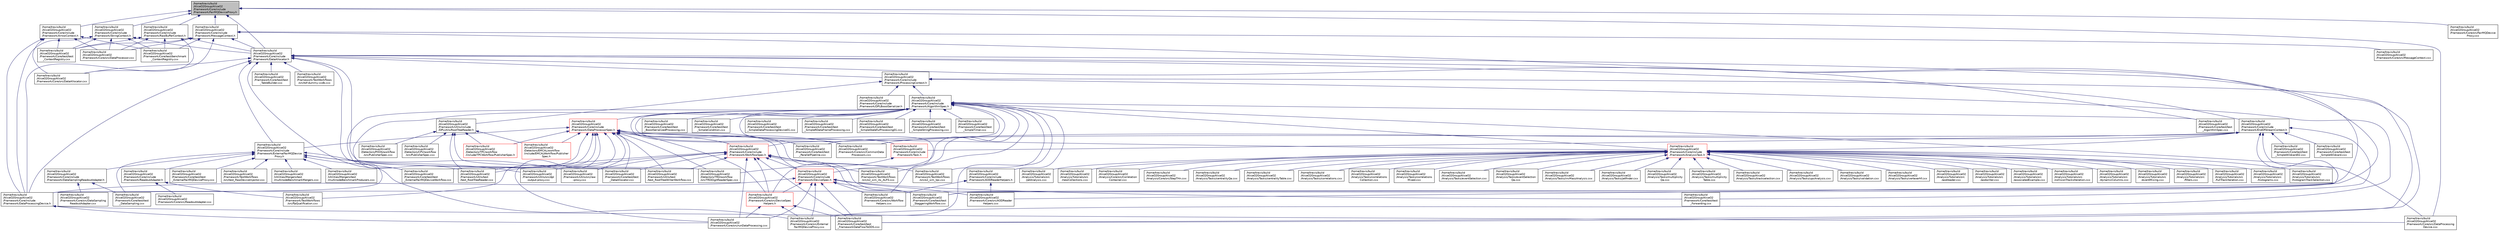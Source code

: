 digraph "/home/travis/build/AliceO2Group/AliceO2/Framework/Core/include/Framework/FairMQDeviceProxy.h"
{
 // INTERACTIVE_SVG=YES
  bgcolor="transparent";
  edge [fontname="Helvetica",fontsize="10",labelfontname="Helvetica",labelfontsize="10"];
  node [fontname="Helvetica",fontsize="10",shape=record];
  Node2 [label="/home/travis/build\l/AliceO2Group/AliceO2\l/Framework/Core/include\l/Framework/FairMQDeviceProxy.h",height=0.2,width=0.4,color="black", fillcolor="grey75", style="filled", fontcolor="black"];
  Node2 -> Node3 [dir="back",color="midnightblue",fontsize="10",style="solid",fontname="Helvetica"];
  Node3 [label="/home/travis/build\l/AliceO2Group/AliceO2\l/Framework/Core/include\l/Framework/ArrowContext.h",height=0.2,width=0.4,color="black",URL="$d8/da2/ArrowContext_8h.html"];
  Node3 -> Node4 [dir="back",color="midnightblue",fontsize="10",style="solid",fontname="Helvetica"];
  Node4 [label="/home/travis/build\l/AliceO2Group/AliceO2\l/Framework/Core/include\l/Framework/DataProcessingDevice.h",height=0.2,width=0.4,color="black",URL="$d3/d4b/DataProcessingDevice_8h.html"];
  Node4 -> Node5 [dir="back",color="midnightblue",fontsize="10",style="solid",fontname="Helvetica"];
  Node5 [label="/home/travis/build\l/AliceO2Group/AliceO2\l/Framework/Core/src/DataProcessing\lDevice.cxx",height=0.2,width=0.4,color="black",URL="$db/dac/DataProcessingDevice_8cxx.html"];
  Node4 -> Node6 [dir="back",color="midnightblue",fontsize="10",style="solid",fontname="Helvetica"];
  Node6 [label="/home/travis/build\l/AliceO2Group/AliceO2\l/Framework/Core/src/runDataProcessing.cxx",height=0.2,width=0.4,color="black",URL="$d7/d54/runDataProcessing_8cxx.html"];
  Node3 -> Node7 [dir="back",color="midnightblue",fontsize="10",style="solid",fontname="Helvetica"];
  Node7 [label="/home/travis/build\l/AliceO2Group/AliceO2\l/Framework/Core/src/DataAllocator.cxx",height=0.2,width=0.4,color="black",URL="$db/d9d/DataAllocator_8cxx.html"];
  Node3 -> Node8 [dir="back",color="midnightblue",fontsize="10",style="solid",fontname="Helvetica"];
  Node8 [label="/home/travis/build\l/AliceO2Group/AliceO2\l/Framework/Core/src/DataProcessor.cxx",height=0.2,width=0.4,color="black",URL="$dd/dd9/DataProcessor_8cxx.html"];
  Node3 -> Node9 [dir="back",color="midnightblue",fontsize="10",style="solid",fontname="Helvetica"];
  Node9 [label="/home/travis/build\l/AliceO2Group/AliceO2\l/Framework/Core/test/benchmark\l_ContextRegistry.cxx",height=0.2,width=0.4,color="black",URL="$d3/d5f/benchmark__ContextRegistry_8cxx.html"];
  Node3 -> Node10 [dir="back",color="midnightblue",fontsize="10",style="solid",fontname="Helvetica"];
  Node10 [label="/home/travis/build\l/AliceO2Group/AliceO2\l/Framework/Core/test/test\l_ContextRegistry.cxx",height=0.2,width=0.4,color="black",URL="$de/d6d/test__ContextRegistry_8cxx.html"];
  Node2 -> Node11 [dir="back",color="midnightblue",fontsize="10",style="solid",fontname="Helvetica"];
  Node11 [label="/home/travis/build\l/AliceO2Group/AliceO2\l/Framework/Core/include\l/Framework/DataAllocator.h",height=0.2,width=0.4,color="black",URL="$d1/d28/DataAllocator_8h.html"];
  Node11 -> Node4 [dir="back",color="midnightblue",fontsize="10",style="solid",fontname="Helvetica"];
  Node11 -> Node12 [dir="back",color="midnightblue",fontsize="10",style="solid",fontname="Helvetica"];
  Node12 [label="/home/travis/build\l/AliceO2Group/AliceO2\l/Framework/Core/include\l/Framework/ExternalFairMQDevice\lProxy.h",height=0.2,width=0.4,color="black",URL="$d6/d03/ExternalFairMQDeviceProxy_8h.html"];
  Node12 -> Node13 [dir="back",color="midnightblue",fontsize="10",style="solid",fontname="Helvetica"];
  Node13 [label="/home/travis/build\l/AliceO2Group/AliceO2\l/Framework/Core/include\l/Framework/DataSamplingReadoutAdapter.h",height=0.2,width=0.4,color="black",URL="$dc/dc8/DataSamplingReadoutAdapter_8h.html"];
  Node13 -> Node14 [dir="back",color="midnightblue",fontsize="10",style="solid",fontname="Helvetica"];
  Node14 [label="/home/travis/build\l/AliceO2Group/AliceO2\l/Framework/Core/src/DataSampling\lReadoutAdapter.cxx",height=0.2,width=0.4,color="black",URL="$dc/da2/DataSamplingReadoutAdapter_8cxx.html"];
  Node13 -> Node15 [dir="back",color="midnightblue",fontsize="10",style="solid",fontname="Helvetica"];
  Node15 [label="/home/travis/build\l/AliceO2Group/AliceO2\l/Framework/Core/test/test\l_DataSampling.cxx",height=0.2,width=0.4,color="black",URL="$d1/de8/test__DataSampling_8cxx.html"];
  Node12 -> Node16 [dir="back",color="midnightblue",fontsize="10",style="solid",fontname="Helvetica"];
  Node16 [label="/home/travis/build\l/AliceO2Group/AliceO2\l/Framework/Core/include\l/Framework/ReadoutAdapter.h",height=0.2,width=0.4,color="black",URL="$de/d43/ReadoutAdapter_8h.html"];
  Node16 -> Node17 [dir="back",color="midnightblue",fontsize="10",style="solid",fontname="Helvetica"];
  Node17 [label="/home/travis/build\l/AliceO2Group/AliceO2\l/Framework/Core/src/ReadoutAdapter.cxx",height=0.2,width=0.4,color="black",URL="$da/df2/ReadoutAdapter_8cxx.html"];
  Node16 -> Node18 [dir="back",color="midnightblue",fontsize="10",style="solid",fontname="Helvetica"];
  Node18 [label="/home/travis/build\l/AliceO2Group/AliceO2\l/Framework/TestWorkflows\l/src/flpQualification.cxx",height=0.2,width=0.4,color="black",URL="$db/d1a/flpQualification_8cxx.html"];
  Node12 -> Node19 [dir="back",color="midnightblue",fontsize="10",style="solid",fontname="Helvetica"];
  Node19 [label="/home/travis/build\l/AliceO2Group/AliceO2\l/Framework/Core/src/External\lFairMQDeviceProxy.cxx",height=0.2,width=0.4,color="black",URL="$dc/df3/ExternalFairMQDeviceProxy_8cxx.html"];
  Node12 -> Node15 [dir="back",color="midnightblue",fontsize="10",style="solid",fontname="Helvetica"];
  Node12 -> Node20 [dir="back",color="midnightblue",fontsize="10",style="solid",fontname="Helvetica"];
  Node20 [label="/home/travis/build\l/AliceO2Group/AliceO2\l/Framework/Core/test/test\l_ExternalFairMQDeviceProxy.cxx",height=0.2,width=0.4,color="black",URL="$d1/dd3/test__ExternalFairMQDeviceProxy_8cxx.html"];
  Node12 -> Node21 [dir="back",color="midnightblue",fontsize="10",style="solid",fontname="Helvetica"];
  Node21 [label="/home/travis/build\l/AliceO2Group/AliceO2\l/Framework/Core/test/test\l_ExternalFairMQDeviceWorkflow.cxx",height=0.2,width=0.4,color="black",URL="$d4/d00/test__ExternalFairMQDeviceWorkflow_8cxx.html"];
  Node12 -> Node22 [dir="back",color="midnightblue",fontsize="10",style="solid",fontname="Helvetica"];
  Node22 [label="/home/travis/build\l/AliceO2Group/AliceO2\l/Framework/TestWorkflows\l/src/test_RawDeviceInjector.cxx",height=0.2,width=0.4,color="black",URL="$da/d19/test__RawDeviceInjector_8cxx.html"];
  Node12 -> Node23 [dir="back",color="midnightblue",fontsize="10",style="solid",fontname="Helvetica"];
  Node23 [label="/home/travis/build\l/AliceO2Group/AliceO2\l/Framework/Utils/src/dpl\l-output-proxy.cxx",height=0.2,width=0.4,color="black",URL="$d6/d4b/dpl-output-proxy_8cxx.html"];
  Node12 -> Node24 [dir="back",color="midnightblue",fontsize="10",style="solid",fontname="Helvetica"];
  Node24 [label="/home/travis/build\l/AliceO2Group/AliceO2\l/Framework/Utils/src/raw\l-proxy.cxx",height=0.2,width=0.4,color="black",URL="$df/de6/raw-proxy_8cxx.html"];
  Node12 -> Node25 [dir="back",color="midnightblue",fontsize="10",style="solid",fontname="Helvetica"];
  Node25 [label="/home/travis/build\l/AliceO2Group/AliceO2\l/Utilities/Mergers/test\l/multinodeBenchmarkMergers.cxx",height=0.2,width=0.4,color="black",URL="$dc/dbc/multinodeBenchmarkMergers_8cxx.html",tooltip="This is a DPL workflow to run Mergers and an input proxy for benchmarks. "];
  Node12 -> Node26 [dir="back",color="midnightblue",fontsize="10",style="solid",fontname="Helvetica"];
  Node26 [label="/home/travis/build\l/AliceO2Group/AliceO2\l/Utilities/Mergers/test\l/multinodeBenchmarkProducers.cxx",height=0.2,width=0.4,color="black",URL="$d7/d5a/multinodeBenchmarkProducers_8cxx.html",tooltip="This is a DPL workflow with TH1 producers used to benchmark Mergers. "];
  Node11 -> Node27 [dir="back",color="midnightblue",fontsize="10",style="solid",fontname="Helvetica"];
  Node27 [label="/home/travis/build\l/AliceO2Group/AliceO2\l/Framework/Core/include\l/Framework/ProcessingContext.h",height=0.2,width=0.4,color="black",URL="$de/d6a/ProcessingContext_8h.html"];
  Node27 -> Node28 [dir="back",color="midnightblue",fontsize="10",style="solid",fontname="Helvetica"];
  Node28 [label="/home/travis/build\l/AliceO2Group/AliceO2\l/Framework/Core/include\l/Framework/AlgorithmSpec.h",height=0.2,width=0.4,color="black",URL="$d0/d14/AlgorithmSpec_8h.html"];
  Node28 -> Node29 [dir="back",color="midnightblue",fontsize="10",style="solid",fontname="Helvetica"];
  Node29 [label="/home/travis/build\l/AliceO2Group/AliceO2\l/Framework/Core/include\l/Framework/AnalysisTask.h",height=0.2,width=0.4,color="red",URL="$d6/d57/AnalysisTask_8h.html"];
  Node29 -> Node30 [dir="back",color="midnightblue",fontsize="10",style="solid",fontname="Helvetica"];
  Node30 [label="/home/travis/build\l/AliceO2Group/AliceO2\l/Analysis/Core/src/Correlation\lContainer.cxx",height=0.2,width=0.4,color="black",URL="$dc/def/CorrelationContainer_8cxx.html"];
  Node29 -> Node31 [dir="back",color="midnightblue",fontsize="10",style="solid",fontname="Helvetica"];
  Node31 [label="/home/travis/build\l/AliceO2Group/AliceO2\l/Analysis/Core/src/StepTHn.cxx",height=0.2,width=0.4,color="black",URL="$d9/dae/StepTHn_8cxx.html"];
  Node29 -> Node32 [dir="back",color="midnightblue",fontsize="10",style="solid",fontname="Helvetica"];
  Node32 [label="/home/travis/build\l/AliceO2Group/AliceO2\l/Analysis/Tasks/centralityQa.cxx",height=0.2,width=0.4,color="black",URL="$d5/d75/centralityQa_8cxx.html"];
  Node29 -> Node33 [dir="back",color="midnightblue",fontsize="10",style="solid",fontname="Helvetica"];
  Node33 [label="/home/travis/build\l/AliceO2Group/AliceO2\l/Analysis/Tasks/centralityTable.cxx",height=0.2,width=0.4,color="black",URL="$de/d41/centralityTable_8cxx.html"];
  Node29 -> Node34 [dir="back",color="midnightblue",fontsize="10",style="solid",fontname="Helvetica"];
  Node34 [label="/home/travis/build\l/AliceO2Group/AliceO2\l/Analysis/Tasks/correlations.cxx",height=0.2,width=0.4,color="black",URL="$d9/d61/correlations_8cxx.html"];
  Node29 -> Node35 [dir="back",color="midnightblue",fontsize="10",style="solid",fontname="Helvetica"];
  Node35 [label="/home/travis/build\l/AliceO2Group/AliceO2\l/Analysis/Tasks/correlations\lCollection.cxx",height=0.2,width=0.4,color="black",URL="$df/d59/correlationsCollection_8cxx.html"];
  Node29 -> Node36 [dir="back",color="midnightblue",fontsize="10",style="solid",fontname="Helvetica"];
  Node36 [label="/home/travis/build\l/AliceO2Group/AliceO2\l/Analysis/Tasks/correlations\lMixed.cxx",height=0.2,width=0.4,color="black",URL="$d4/d39/correlationsMixed_8cxx.html"];
  Node29 -> Node37 [dir="back",color="midnightblue",fontsize="10",style="solid",fontname="Helvetica"];
  Node37 [label="/home/travis/build\l/AliceO2Group/AliceO2\l/Analysis/Tasks/eventSelection.cxx",height=0.2,width=0.4,color="black",URL="$d9/df1/eventSelection_8cxx.html"];
  Node29 -> Node38 [dir="back",color="midnightblue",fontsize="10",style="solid",fontname="Helvetica"];
  Node38 [label="/home/travis/build\l/AliceO2Group/AliceO2\l/Analysis/Tasks/eventSelection\lQa.cxx",height=0.2,width=0.4,color="black",URL="$dd/d91/eventSelectionQa_8cxx.html"];
  Node29 -> Node39 [dir="back",color="midnightblue",fontsize="10",style="solid",fontname="Helvetica"];
  Node39 [label="/home/travis/build\l/AliceO2Group/AliceO2\l/Analysis/Tasks/invMassAnalysis.cxx",height=0.2,width=0.4,color="black",URL="$d3/db8/invMassAnalysis_8cxx.html"];
  Node29 -> Node40 [dir="back",color="midnightblue",fontsize="10",style="solid",fontname="Helvetica"];
  Node40 [label="/home/travis/build\l/AliceO2Group/AliceO2\l/Analysis/Tasks/jetfinder.cxx",height=0.2,width=0.4,color="black",URL="$d2/dc6/jetfinder_8cxx.html"];
  Node29 -> Node41 [dir="back",color="midnightblue",fontsize="10",style="solid",fontname="Helvetica"];
  Node41 [label="/home/travis/build\l/AliceO2Group/AliceO2\l/Analysis/Tasks/multiplicity\lQa.cxx",height=0.2,width=0.4,color="black",URL="$d3/d6a/multiplicityQa_8cxx.html"];
  Node29 -> Node42 [dir="back",color="midnightblue",fontsize="10",style="solid",fontname="Helvetica"];
  Node42 [label="/home/travis/build\l/AliceO2Group/AliceO2\l/Analysis/Tasks/multiplicity\lTable.cxx",height=0.2,width=0.4,color="black",URL="$d4/d23/multiplicityTable_8cxx.html"];
  Node29 -> Node43 [dir="back",color="midnightblue",fontsize="10",style="solid",fontname="Helvetica"];
  Node43 [label="/home/travis/build\l/AliceO2Group/AliceO2\l/Analysis/Tasks/trackselection.cxx",height=0.2,width=0.4,color="black",URL="$db/d90/trackselection_8cxx.html"];
  Node29 -> Node44 [dir="back",color="midnightblue",fontsize="10",style="solid",fontname="Helvetica"];
  Node44 [label="/home/travis/build\l/AliceO2Group/AliceO2\l/Analysis/Tasks/upcAnalysis.cxx",height=0.2,width=0.4,color="black",URL="$d2/d9d/upcAnalysis_8cxx.html"];
  Node29 -> Node45 [dir="back",color="midnightblue",fontsize="10",style="solid",fontname="Helvetica"];
  Node45 [label="/home/travis/build\l/AliceO2Group/AliceO2\l/Analysis/Tasks/validation.cxx",height=0.2,width=0.4,color="black",URL="$dd/d1b/validation_8cxx.html"];
  Node29 -> Node46 [dir="back",color="midnightblue",fontsize="10",style="solid",fontname="Helvetica"];
  Node46 [label="/home/travis/build\l/AliceO2Group/AliceO2\l/Analysis/Tasks/vertexerhf.cxx",height=0.2,width=0.4,color="black",URL="$de/d5e/vertexerhf_8cxx.html"];
  Node29 -> Node47 [dir="back",color="midnightblue",fontsize="10",style="solid",fontname="Helvetica"];
  Node47 [label="/home/travis/build\l/AliceO2Group/AliceO2\l/Analysis/Tutorials/src\l/aodreader.cxx",height=0.2,width=0.4,color="black",URL="$dd/d00/aodreader_8cxx.html"];
  Node29 -> Node48 [dir="back",color="midnightblue",fontsize="10",style="solid",fontname="Helvetica"];
  Node48 [label="/home/travis/build\l/AliceO2Group/AliceO2\l/Analysis/Tutorials/src\l/aodwriter.cxx",height=0.2,width=0.4,color="black",URL="$d0/dee/aodwriter_8cxx.html"];
  Node29 -> Node49 [dir="back",color="midnightblue",fontsize="10",style="solid",fontname="Helvetica"];
  Node49 [label="/home/travis/build\l/AliceO2Group/AliceO2\l/Analysis/Tutorials/src\l/associatedExample.cxx",height=0.2,width=0.4,color="black",URL="$d6/dcb/associatedExample_8cxx.html"];
  Node29 -> Node50 [dir="back",color="midnightblue",fontsize="10",style="solid",fontname="Helvetica"];
  Node50 [label="/home/travis/build\l/AliceO2Group/AliceO2\l/Analysis/Tutorials/src\l/collisionTracksIteration.cxx",height=0.2,width=0.4,color="black",URL="$d4/dd5/collisionTracksIteration_8cxx.html"];
  Node29 -> Node51 [dir="back",color="midnightblue",fontsize="10",style="solid",fontname="Helvetica"];
  Node51 [label="/home/travis/build\l/AliceO2Group/AliceO2\l/Analysis/Tutorials/src\l/dynamicColumns.cxx",height=0.2,width=0.4,color="black",URL="$d2/df5/dynamicColumns_8cxx.html"];
  Node29 -> Node52 [dir="back",color="midnightblue",fontsize="10",style="solid",fontname="Helvetica"];
  Node52 [label="/home/travis/build\l/AliceO2Group/AliceO2\l/Analysis/Tutorials/src\l/eventMixing.cxx",height=0.2,width=0.4,color="black",URL="$d6/ddb/eventMixing_8cxx.html"];
  Node29 -> Node53 [dir="back",color="midnightblue",fontsize="10",style="solid",fontname="Helvetica"];
  Node53 [label="/home/travis/build\l/AliceO2Group/AliceO2\l/Analysis/Tutorials/src\l/filters.cxx",height=0.2,width=0.4,color="black",URL="$d6/d77/filters_8cxx.html"];
  Node29 -> Node54 [dir="back",color="midnightblue",fontsize="10",style="solid",fontname="Helvetica"];
  Node54 [label="/home/travis/build\l/AliceO2Group/AliceO2\l/Analysis/Tutorials/src\l/fullTrackIteration.cxx",height=0.2,width=0.4,color="black",URL="$d2/d4e/fullTrackIteration_8cxx.html"];
  Node29 -> Node55 [dir="back",color="midnightblue",fontsize="10",style="solid",fontname="Helvetica"];
  Node55 [label="/home/travis/build\l/AliceO2Group/AliceO2\l/Analysis/Tutorials/src\l/histograms.cxx",height=0.2,width=0.4,color="black",URL="$df/d90/histograms_8cxx.html"];
  Node29 -> Node56 [dir="back",color="midnightblue",fontsize="10",style="solid",fontname="Helvetica"];
  Node56 [label="/home/travis/build\l/AliceO2Group/AliceO2\l/Analysis/Tutorials/src\l/histogramTrackSelection.cxx",height=0.2,width=0.4,color="black",URL="$dd/d06/histogramTrackSelection_8cxx.html"];
  Node29 -> Node57 [dir="back",color="midnightblue",fontsize="10",style="solid",fontname="Helvetica"];
  Node57 [label="/home/travis/build\l/AliceO2Group/AliceO2\l/Analysis/Tutorials/src\l/jetAnalysis.cxx",height=0.2,width=0.4,color="black",URL="$d7/d21/jetAnalysis_8cxx.html"];
  Node29 -> Node58 [dir="back",color="midnightblue",fontsize="10",style="solid",fontname="Helvetica"];
  Node58 [label="/home/travis/build\l/AliceO2Group/AliceO2\l/Analysis/Tutorials/src\l/newCollections.cxx",height=0.2,width=0.4,color="black",URL="$d7/d10/newCollections_8cxx.html"];
  Node28 -> Node66 [dir="back",color="midnightblue",fontsize="10",style="solid",fontname="Helvetica"];
  Node66 [label="/home/travis/build\l/AliceO2Group/AliceO2\l/Framework/Core/include\l/Framework/AODReaderHelpers.h",height=0.2,width=0.4,color="black",URL="$da/d97/AODReaderHelpers_8h.html"];
  Node66 -> Node67 [dir="back",color="midnightblue",fontsize="10",style="solid",fontname="Helvetica"];
  Node67 [label="/home/travis/build\l/AliceO2Group/AliceO2\l/Framework/Core/src/AODReader\lHelpers.cxx",height=0.2,width=0.4,color="black",URL="$d4/dc5/AODReaderHelpers_8cxx.html"];
  Node66 -> Node68 [dir="back",color="midnightblue",fontsize="10",style="solid",fontname="Helvetica"];
  Node68 [label="/home/travis/build\l/AliceO2Group/AliceO2\l/Framework/Core/src/Workflow\lHelpers.cxx",height=0.2,width=0.4,color="black",URL="$dc/da7/WorkflowHelpers_8cxx.html"];
  Node28 -> Node4 [dir="back",color="midnightblue",fontsize="10",style="solid",fontname="Helvetica"];
  Node28 -> Node69 [dir="back",color="midnightblue",fontsize="10",style="solid",fontname="Helvetica"];
  Node69 [label="/home/travis/build\l/AliceO2Group/AliceO2\l/Framework/Core/include\l/Framework/DataProcessorSpec.h",height=0.2,width=0.4,color="red",URL="$d0/df4/DataProcessorSpec_8h.html"];
  Node69 -> Node93 [dir="back",color="midnightblue",fontsize="10",style="solid",fontname="Helvetica"];
  Node93 [label="/home/travis/build\l/AliceO2Group/AliceO2\l/Detectors/EMCAL/workflow\l/include/EMCALWorkflow/Publisher\lSpec.h",height=0.2,width=0.4,color="red",URL="$d2/d55/EMCAL_2workflow_2include_2EMCALWorkflow_2PublisherSpec_8h.html"];
  Node69 -> Node282 [dir="back",color="midnightblue",fontsize="10",style="solid",fontname="Helvetica"];
  Node282 [label="/home/travis/build\l/AliceO2Group/AliceO2\l/Detectors/TPC/workflow\l/include/TPCWorkflow/PublisherSpec.h",height=0.2,width=0.4,color="red",URL="$d9/d4e/TPC_2workflow_2include_2TPCWorkflow_2PublisherSpec_8h.html"];
  Node69 -> Node291 [dir="back",color="midnightblue",fontsize="10",style="solid",fontname="Helvetica"];
  Node291 [label="/home/travis/build\l/AliceO2Group/AliceO2\l/Detectors/TRD/workflow\l/src/TRDDigitReaderSpec.cxx",height=0.2,width=0.4,color="black",URL="$d7/da6/TRDDigitReaderSpec_8cxx.html"];
  Node69 -> Node29 [dir="back",color="midnightblue",fontsize="10",style="solid",fontname="Helvetica"];
  Node69 -> Node12 [dir="back",color="midnightblue",fontsize="10",style="solid",fontname="Helvetica"];
  Node69 -> Node303 [dir="back",color="midnightblue",fontsize="10",style="solid",fontname="Helvetica"];
  Node303 [label="/home/travis/build\l/AliceO2Group/AliceO2\l/Framework/Core/include\l/Framework/DeviceSpec.h",height=0.2,width=0.4,color="red",URL="$df/de8/DeviceSpec_8h.html"];
  Node303 -> Node4 [dir="back",color="midnightblue",fontsize="10",style="solid",fontname="Helvetica"];
  Node303 -> Node67 [dir="back",color="midnightblue",fontsize="10",style="solid",fontname="Helvetica"];
  Node303 -> Node386 [dir="back",color="midnightblue",fontsize="10",style="solid",fontname="Helvetica"];
  Node386 [label="/home/travis/build\l/AliceO2Group/AliceO2\l/Framework/Core/src/DeviceSpec\lHelpers.h",height=0.2,width=0.4,color="red",URL="$df/dda/DeviceSpecHelpers_8h.html"];
  Node386 -> Node19 [dir="back",color="midnightblue",fontsize="10",style="solid",fontname="Helvetica"];
  Node386 -> Node6 [dir="back",color="midnightblue",fontsize="10",style="solid",fontname="Helvetica"];
  Node386 -> Node390 [dir="back",color="midnightblue",fontsize="10",style="solid",fontname="Helvetica"];
  Node390 [label="/home/travis/build\l/AliceO2Group/AliceO2\l/Framework/Core/test/test\l_FrameworkDataFlowToDDS.cxx",height=0.2,width=0.4,color="black",URL="$d6/d53/test__FrameworkDataFlowToDDS_8cxx.html"];
  Node303 -> Node19 [dir="back",color="midnightblue",fontsize="10",style="solid",fontname="Helvetica"];
  Node303 -> Node6 [dir="back",color="midnightblue",fontsize="10",style="solid",fontname="Helvetica"];
  Node303 -> Node68 [dir="back",color="midnightblue",fontsize="10",style="solid",fontname="Helvetica"];
  Node303 -> Node335 [dir="back",color="midnightblue",fontsize="10",style="solid",fontname="Helvetica"];
  Node335 [label="/home/travis/build\l/AliceO2Group/AliceO2\l/Framework/Core/test/test\l_Forwarding.cxx",height=0.2,width=0.4,color="black",URL="$de/dae/test__Forwarding_8cxx.html"];
  Node303 -> Node390 [dir="back",color="midnightblue",fontsize="10",style="solid",fontname="Helvetica"];
  Node303 -> Node352 [dir="back",color="midnightblue",fontsize="10",style="solid",fontname="Helvetica"];
  Node352 [label="/home/travis/build\l/AliceO2Group/AliceO2\l/Framework/Core/test/test\l_StaggeringWorkflow.cxx",height=0.2,width=0.4,color="black",URL="$dd/d16/test__StaggeringWorkflow_8cxx.html"];
  Node69 -> Node418 [dir="back",color="midnightblue",fontsize="10",style="solid",fontname="Helvetica"];
  Node418 [label="/home/travis/build\l/AliceO2Group/AliceO2\l/Framework/Core/include\l/Framework/WorkflowSpec.h",height=0.2,width=0.4,color="red",URL="$df/da1/WorkflowSpec_8h.html"];
  Node418 -> Node303 [dir="back",color="midnightblue",fontsize="10",style="solid",fontname="Helvetica"];
  Node418 -> Node386 [dir="back",color="midnightblue",fontsize="10",style="solid",fontname="Helvetica"];
  Node418 -> Node6 [dir="back",color="midnightblue",fontsize="10",style="solid",fontname="Helvetica"];
  Node418 -> Node334 [dir="back",color="midnightblue",fontsize="10",style="solid",fontname="Helvetica"];
  Node334 [label="/home/travis/build\l/AliceO2Group/AliceO2\l/Framework/Core/test/test\l_DataAllocator.cxx",height=0.2,width=0.4,color="black",URL="$d2/da2/test__DataAllocator_8cxx.html"];
  Node418 -> Node390 [dir="back",color="midnightblue",fontsize="10",style="solid",fontname="Helvetica"];
  Node418 -> Node352 [dir="back",color="midnightblue",fontsize="10",style="solid",fontname="Helvetica"];
  Node418 -> Node444 [dir="back",color="midnightblue",fontsize="10",style="solid",fontname="Helvetica"];
  Node444 [label="/home/travis/build\l/AliceO2Group/AliceO2\l/Framework/TestWorkflows\l/src/o2_sim_its_ALP3.cxx",height=0.2,width=0.4,color="black",URL="$dd/d2b/o2__sim__its__ALP3_8cxx.html"];
  Node418 -> Node445 [dir="back",color="midnightblue",fontsize="10",style="solid",fontname="Helvetica"];
  Node445 [label="/home/travis/build\l/AliceO2Group/AliceO2\l/Framework/TestWorkflows\l/src/o2_sim_tpc.cxx",height=0.2,width=0.4,color="black",URL="$d7/d11/o2__sim__tpc_8cxx.html"];
  Node418 -> Node23 [dir="back",color="midnightblue",fontsize="10",style="solid",fontname="Helvetica"];
  Node418 -> Node24 [dir="back",color="midnightblue",fontsize="10",style="solid",fontname="Helvetica"];
  Node418 -> Node380 [dir="back",color="midnightblue",fontsize="10",style="solid",fontname="Helvetica"];
  Node380 [label="/home/travis/build\l/AliceO2Group/AliceO2\l/Framework/Utils/test\l/test_RootTreeReader.cxx",height=0.2,width=0.4,color="black",URL="$d6/d0d/test__RootTreeReader_8cxx.html"];
  Node418 -> Node381 [dir="back",color="midnightblue",fontsize="10",style="solid",fontname="Helvetica"];
  Node381 [label="/home/travis/build\l/AliceO2Group/AliceO2\l/Framework/Utils/test\l/test_RootTreeWriterWorkflow.cxx",height=0.2,width=0.4,color="black",URL="$d1/d02/test__RootTreeWriterWorkflow_8cxx.html"];
  Node69 -> Node299 [dir="back",color="midnightblue",fontsize="10",style="solid",fontname="Helvetica"];
  Node299 [label="/home/travis/build\l/AliceO2Group/AliceO2\l/Framework/Core/src/CommonData\lProcessors.cxx",height=0.2,width=0.4,color="black",URL="$df/d93/CommonDataProcessors_8cxx.html"];
  Node69 -> Node386 [dir="back",color="midnightblue",fontsize="10",style="solid",fontname="Helvetica"];
  Node69 -> Node6 [dir="back",color="midnightblue",fontsize="10",style="solid",fontname="Helvetica"];
  Node69 -> Node334 [dir="back",color="midnightblue",fontsize="10",style="solid",fontname="Helvetica"];
  Node69 -> Node21 [dir="back",color="midnightblue",fontsize="10",style="solid",fontname="Helvetica"];
  Node69 -> Node338 [dir="back",color="midnightblue",fontsize="10",style="solid",fontname="Helvetica"];
  Node338 [label="/home/travis/build\l/AliceO2Group/AliceO2\l/Framework/Core/test/test\l_ParallelPipeline.cxx",height=0.2,width=0.4,color="black",URL="$d8/d7e/test__ParallelPipeline_8cxx.html"];
  Node69 -> Node352 [dir="back",color="midnightblue",fontsize="10",style="solid",fontname="Helvetica"];
  Node69 -> Node18 [dir="back",color="midnightblue",fontsize="10",style="solid",fontname="Helvetica"];
  Node69 -> Node23 [dir="back",color="midnightblue",fontsize="10",style="solid",fontname="Helvetica"];
  Node69 -> Node24 [dir="back",color="midnightblue",fontsize="10",style="solid",fontname="Helvetica"];
  Node69 -> Node380 [dir="back",color="midnightblue",fontsize="10",style="solid",fontname="Helvetica"];
  Node69 -> Node381 [dir="back",color="midnightblue",fontsize="10",style="solid",fontname="Helvetica"];
  Node28 -> Node303 [dir="back",color="midnightblue",fontsize="10",style="solid",fontname="Helvetica"];
  Node28 -> Node514 [dir="back",color="midnightblue",fontsize="10",style="solid",fontname="Helvetica"];
  Node514 [label="/home/travis/build\l/AliceO2Group/AliceO2\l/Framework/Core/include\l/Framework/Task.h",height=0.2,width=0.4,color="red",URL="$df/d4f/Task_8h.html"];
  Node514 -> Node291 [dir="back",color="midnightblue",fontsize="10",style="solid",fontname="Helvetica"];
  Node28 -> Node418 [dir="back",color="midnightblue",fontsize="10",style="solid",fontname="Helvetica"];
  Node28 -> Node67 [dir="back",color="midnightblue",fontsize="10",style="solid",fontname="Helvetica"];
  Node28 -> Node299 [dir="back",color="midnightblue",fontsize="10",style="solid",fontname="Helvetica"];
  Node28 -> Node386 [dir="back",color="midnightblue",fontsize="10",style="solid",fontname="Helvetica"];
  Node28 -> Node19 [dir="back",color="midnightblue",fontsize="10",style="solid",fontname="Helvetica"];
  Node28 -> Node68 [dir="back",color="midnightblue",fontsize="10",style="solid",fontname="Helvetica"];
  Node28 -> Node518 [dir="back",color="midnightblue",fontsize="10",style="solid",fontname="Helvetica"];
  Node518 [label="/home/travis/build\l/AliceO2Group/AliceO2\l/Framework/Core/test/test\l_AlgorithmSpec.cxx",height=0.2,width=0.4,color="black",URL="$df/d66/test__AlgorithmSpec_8cxx.html"];
  Node28 -> Node327 [dir="back",color="midnightblue",fontsize="10",style="solid",fontname="Helvetica"];
  Node327 [label="/home/travis/build\l/AliceO2Group/AliceO2\l/Framework/Core/test/test\l_BoostSerializedProcessing.cxx",height=0.2,width=0.4,color="black",URL="$dc/d58/test__BoostSerializedProcessing_8cxx.html"];
  Node28 -> Node21 [dir="back",color="midnightblue",fontsize="10",style="solid",fontname="Helvetica"];
  Node28 -> Node342 [dir="back",color="midnightblue",fontsize="10",style="solid",fontname="Helvetica"];
  Node342 [label="/home/travis/build\l/AliceO2Group/AliceO2\l/Framework/Core/test/test\l_SimpleCondition.cxx",height=0.2,width=0.4,color="black",URL="$df/d11/test__SimpleCondition_8cxx.html"];
  Node28 -> Node343 [dir="back",color="midnightblue",fontsize="10",style="solid",fontname="Helvetica"];
  Node343 [label="/home/travis/build\l/AliceO2Group/AliceO2\l/Framework/Core/test/test\l_SimpleDataProcessingDevice01.cxx",height=0.2,width=0.4,color="black",URL="$d5/d24/test__SimpleDataProcessingDevice01_8cxx.html"];
  Node28 -> Node344 [dir="back",color="midnightblue",fontsize="10",style="solid",fontname="Helvetica"];
  Node344 [label="/home/travis/build\l/AliceO2Group/AliceO2\l/Framework/Core/test/test\l_SimpleRDataFrameProcessing.cxx",height=0.2,width=0.4,color="black",URL="$da/d97/test__SimpleRDataFrameProcessing_8cxx.html"];
  Node28 -> Node345 [dir="back",color="midnightblue",fontsize="10",style="solid",fontname="Helvetica"];
  Node345 [label="/home/travis/build\l/AliceO2Group/AliceO2\l/Framework/Core/test/test\l_SimpleStatefulProcessing01.cxx",height=0.2,width=0.4,color="black",URL="$da/d12/test__SimpleStatefulProcessing01_8cxx.html"];
  Node28 -> Node346 [dir="back",color="midnightblue",fontsize="10",style="solid",fontname="Helvetica"];
  Node346 [label="/home/travis/build\l/AliceO2Group/AliceO2\l/Framework/Core/test/test\l_SimpleStringProcessing.cxx",height=0.2,width=0.4,color="black",URL="$d4/d92/test__SimpleStringProcessing_8cxx.html"];
  Node28 -> Node347 [dir="back",color="midnightblue",fontsize="10",style="solid",fontname="Helvetica"];
  Node347 [label="/home/travis/build\l/AliceO2Group/AliceO2\l/Framework/Core/test/test\l_SimpleTimer.cxx",height=0.2,width=0.4,color="black",URL="$db/d3e/test__SimpleTimer_8cxx.html"];
  Node28 -> Node444 [dir="back",color="midnightblue",fontsize="10",style="solid",fontname="Helvetica"];
  Node28 -> Node445 [dir="back",color="midnightblue",fontsize="10",style="solid",fontname="Helvetica"];
  Node27 -> Node519 [dir="back",color="midnightblue",fontsize="10",style="solid",fontname="Helvetica"];
  Node519 [label="/home/travis/build\l/AliceO2Group/AliceO2\l/Framework/Core/include\l/Framework/DPLBoostSerializer.h",height=0.2,width=0.4,color="black",URL="$dc/d55/DPLBoostSerializer_8h.html",tooltip="DPL wrapper of common utils BoostSeralizer. "];
  Node27 -> Node19 [dir="back",color="midnightblue",fontsize="10",style="solid",fontname="Helvetica"];
  Node27 -> Node390 [dir="back",color="midnightblue",fontsize="10",style="solid",fontname="Helvetica"];
  Node27 -> Node520 [dir="back",color="midnightblue",fontsize="10",style="solid",fontname="Helvetica"];
  Node520 [label="/home/travis/build\l/AliceO2Group/AliceO2\l/Framework/Utils/include\l/DPLUtils/RootTreeReader.h",height=0.2,width=0.4,color="black",URL="$df/db5/RootTreeReader_8h.html",tooltip="A generic reader for ROOT TTrees. "];
  Node520 -> Node77 [dir="back",color="midnightblue",fontsize="10",style="solid",fontname="Helvetica"];
  Node77 [label="/home/travis/build\l/AliceO2Group/AliceO2\l/Detectors/CPV/workflow\l/src/PublisherSpec.cxx",height=0.2,width=0.4,color="black",URL="$df/d2e/CPV_2workflow_2src_2PublisherSpec_8cxx.html"];
  Node520 -> Node93 [dir="back",color="midnightblue",fontsize="10",style="solid",fontname="Helvetica"];
  Node520 -> Node243 [dir="back",color="midnightblue",fontsize="10",style="solid",fontname="Helvetica"];
  Node243 [label="/home/travis/build\l/AliceO2Group/AliceO2\l/Detectors/PHOS/workflow\l/src/PublisherSpec.cxx",height=0.2,width=0.4,color="black",URL="$d1/d8d/PHOS_2workflow_2src_2PublisherSpec_8cxx.html"];
  Node520 -> Node282 [dir="back",color="midnightblue",fontsize="10",style="solid",fontname="Helvetica"];
  Node520 -> Node291 [dir="back",color="midnightblue",fontsize="10",style="solid",fontname="Helvetica"];
  Node520 -> Node380 [dir="back",color="midnightblue",fontsize="10",style="solid",fontname="Helvetica"];
  Node11 -> Node521 [dir="back",color="midnightblue",fontsize="10",style="solid",fontname="Helvetica"];
  Node521 [label="/home/travis/build\l/AliceO2Group/AliceO2\l/Framework/Core/include\l/Framework/EndOfStreamContext.h",height=0.2,width=0.4,color="black",URL="$d0/d77/EndOfStreamContext_8h.html"];
  Node521 -> Node29 [dir="back",color="midnightblue",fontsize="10",style="solid",fontname="Helvetica"];
  Node521 -> Node514 [dir="back",color="midnightblue",fontsize="10",style="solid",fontname="Helvetica"];
  Node521 -> Node299 [dir="back",color="midnightblue",fontsize="10",style="solid",fontname="Helvetica"];
  Node521 -> Node5 [dir="back",color="midnightblue",fontsize="10",style="solid",fontname="Helvetica"];
  Node521 -> Node335 [dir="back",color="midnightblue",fontsize="10",style="solid",fontname="Helvetica"];
  Node521 -> Node338 [dir="back",color="midnightblue",fontsize="10",style="solid",fontname="Helvetica"];
  Node521 -> Node349 [dir="back",color="midnightblue",fontsize="10",style="solid",fontname="Helvetica"];
  Node349 [label="/home/travis/build\l/AliceO2Group/AliceO2\l/Framework/Core/test/test\l_SimpleWildcard.cxx",height=0.2,width=0.4,color="black",URL="$df/d6e/test__SimpleWildcard_8cxx.html"];
  Node521 -> Node350 [dir="back",color="midnightblue",fontsize="10",style="solid",fontname="Helvetica"];
  Node350 [label="/home/travis/build\l/AliceO2Group/AliceO2\l/Framework/Core/test/test\l_SimpleWildcard02.cxx",height=0.2,width=0.4,color="black",URL="$dc/db8/test__SimpleWildcard02_8cxx.html"];
  Node521 -> Node352 [dir="back",color="midnightblue",fontsize="10",style="solid",fontname="Helvetica"];
  Node11 -> Node7 [dir="back",color="midnightblue",fontsize="10",style="solid",fontname="Helvetica"];
  Node11 -> Node518 [dir="back",color="midnightblue",fontsize="10",style="solid",fontname="Helvetica"];
  Node11 -> Node334 [dir="back",color="midnightblue",fontsize="10",style="solid",fontname="Helvetica"];
  Node11 -> Node390 [dir="back",color="midnightblue",fontsize="10",style="solid",fontname="Helvetica"];
  Node11 -> Node352 [dir="back",color="midnightblue",fontsize="10",style="solid",fontname="Helvetica"];
  Node11 -> Node522 [dir="back",color="midnightblue",fontsize="10",style="solid",fontname="Helvetica"];
  Node522 [label="/home/travis/build\l/AliceO2Group/AliceO2\l/Framework/Core/test/test\l_TableBuilder.cxx",height=0.2,width=0.4,color="black",URL="$d1/d65/test__TableBuilder_8cxx.html"];
  Node11 -> Node375 [dir="back",color="midnightblue",fontsize="10",style="solid",fontname="Helvetica"];
  Node375 [label="/home/travis/build\l/AliceO2Group/AliceO2\l/Framework/TestWorkflows\l/src/tof-dummy-ccdb.cxx",height=0.2,width=0.4,color="black",URL="$de/d79/tof-dummy-ccdb_8cxx.html"];
  Node11 -> Node380 [dir="back",color="midnightblue",fontsize="10",style="solid",fontname="Helvetica"];
  Node11 -> Node381 [dir="back",color="midnightblue",fontsize="10",style="solid",fontname="Helvetica"];
  Node2 -> Node523 [dir="back",color="midnightblue",fontsize="10",style="solid",fontname="Helvetica"];
  Node523 [label="/home/travis/build\l/AliceO2Group/AliceO2\l/Framework/Core/include\l/Framework/MessageContext.h",height=0.2,width=0.4,color="black",URL="$dc/dc4/MessageContext_8h.html"];
  Node523 -> Node11 [dir="back",color="midnightblue",fontsize="10",style="solid",fontname="Helvetica"];
  Node523 -> Node4 [dir="back",color="midnightblue",fontsize="10",style="solid",fontname="Helvetica"];
  Node523 -> Node7 [dir="back",color="midnightblue",fontsize="10",style="solid",fontname="Helvetica"];
  Node523 -> Node8 [dir="back",color="midnightblue",fontsize="10",style="solid",fontname="Helvetica"];
  Node523 -> Node524 [dir="back",color="midnightblue",fontsize="10",style="solid",fontname="Helvetica"];
  Node524 [label="/home/travis/build\l/AliceO2Group/AliceO2\l/Framework/Core/src/MessageContext.cxx",height=0.2,width=0.4,color="black",URL="$d4/ddd/MessageContext_8cxx.html"];
  Node523 -> Node9 [dir="back",color="midnightblue",fontsize="10",style="solid",fontname="Helvetica"];
  Node523 -> Node10 [dir="back",color="midnightblue",fontsize="10",style="solid",fontname="Helvetica"];
  Node2 -> Node525 [dir="back",color="midnightblue",fontsize="10",style="solid",fontname="Helvetica"];
  Node525 [label="/home/travis/build\l/AliceO2Group/AliceO2\l/Framework/Core/include\l/Framework/RawBufferContext.h",height=0.2,width=0.4,color="black",URL="$d8/d25/RawBufferContext_8h.html",tooltip=" "];
  Node525 -> Node11 [dir="back",color="midnightblue",fontsize="10",style="solid",fontname="Helvetica"];
  Node525 -> Node4 [dir="back",color="midnightblue",fontsize="10",style="solid",fontname="Helvetica"];
  Node525 -> Node8 [dir="back",color="midnightblue",fontsize="10",style="solid",fontname="Helvetica"];
  Node525 -> Node9 [dir="back",color="midnightblue",fontsize="10",style="solid",fontname="Helvetica"];
  Node525 -> Node10 [dir="back",color="midnightblue",fontsize="10",style="solid",fontname="Helvetica"];
  Node2 -> Node526 [dir="back",color="midnightblue",fontsize="10",style="solid",fontname="Helvetica"];
  Node526 [label="/home/travis/build\l/AliceO2Group/AliceO2\l/Framework/Core/include\l/Framework/StringContext.h",height=0.2,width=0.4,color="black",URL="$dd/df6/StringContext_8h.html"];
  Node526 -> Node11 [dir="back",color="midnightblue",fontsize="10",style="solid",fontname="Helvetica"];
  Node526 -> Node4 [dir="back",color="midnightblue",fontsize="10",style="solid",fontname="Helvetica"];
  Node526 -> Node8 [dir="back",color="midnightblue",fontsize="10",style="solid",fontname="Helvetica"];
  Node526 -> Node9 [dir="back",color="midnightblue",fontsize="10",style="solid",fontname="Helvetica"];
  Node526 -> Node10 [dir="back",color="midnightblue",fontsize="10",style="solid",fontname="Helvetica"];
  Node2 -> Node5 [dir="back",color="midnightblue",fontsize="10",style="solid",fontname="Helvetica"];
  Node2 -> Node527 [dir="back",color="midnightblue",fontsize="10",style="solid",fontname="Helvetica"];
  Node527 [label="/home/travis/build\l/AliceO2Group/AliceO2\l/Framework/Core/src/FairMQDevice\lProxy.cxx",height=0.2,width=0.4,color="black",URL="$d4/dae/FairMQDeviceProxy_8cxx.html"];
}
